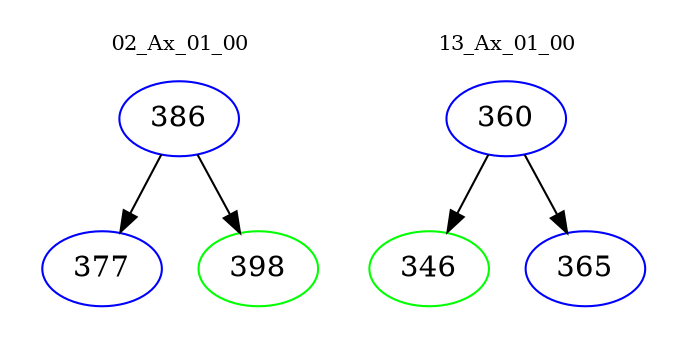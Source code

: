 digraph{
subgraph cluster_0 {
color = white
label = "02_Ax_01_00";
fontsize=10;
T0_386 [label="386", color="blue"]
T0_386 -> T0_377 [color="black"]
T0_377 [label="377", color="blue"]
T0_386 -> T0_398 [color="black"]
T0_398 [label="398", color="green"]
}
subgraph cluster_1 {
color = white
label = "13_Ax_01_00";
fontsize=10;
T1_360 [label="360", color="blue"]
T1_360 -> T1_346 [color="black"]
T1_346 [label="346", color="green"]
T1_360 -> T1_365 [color="black"]
T1_365 [label="365", color="blue"]
}
}
